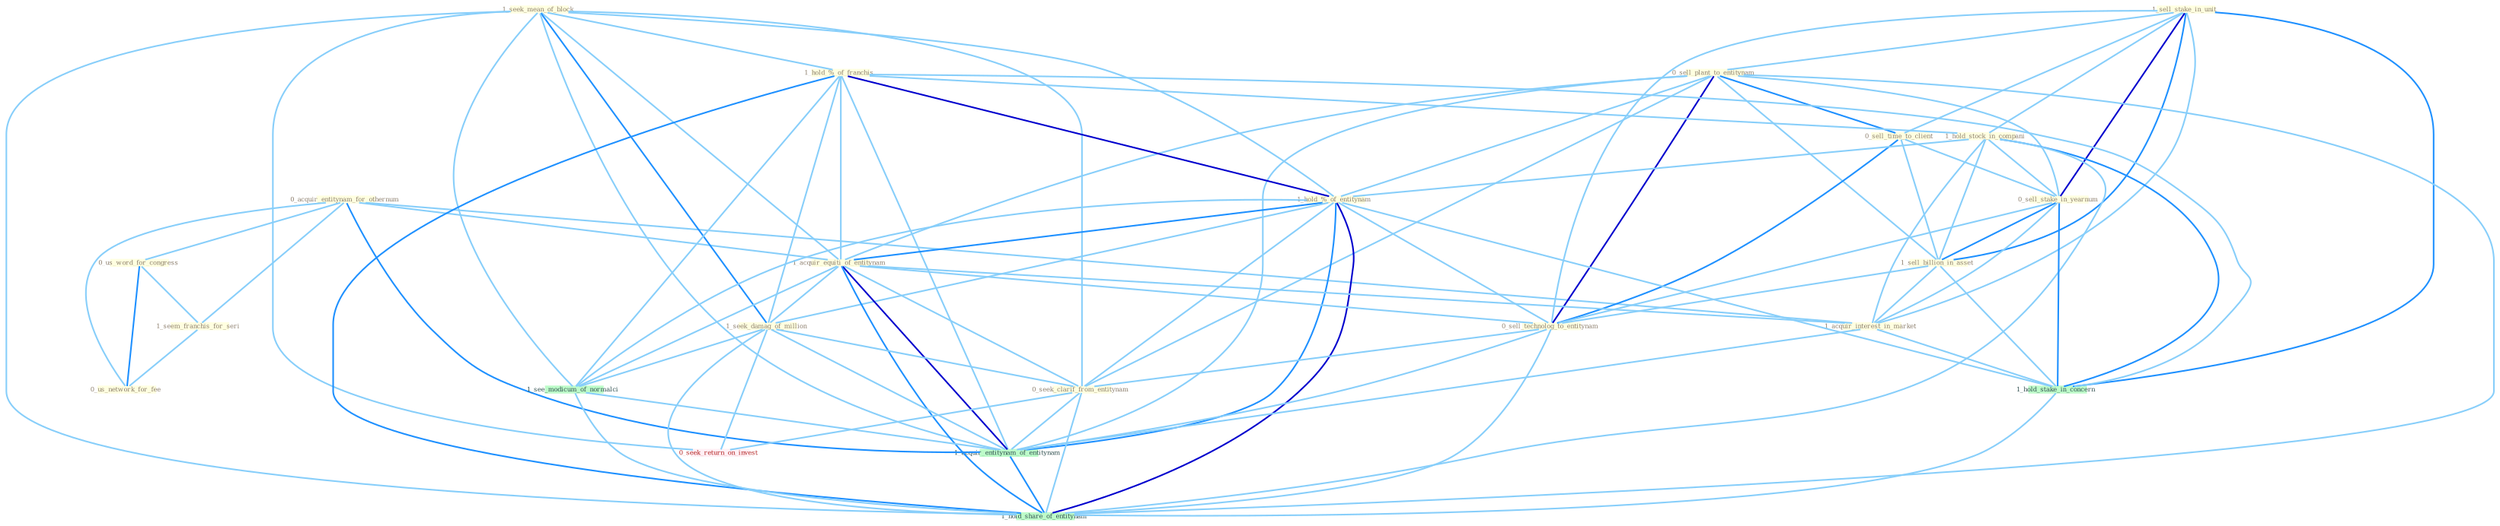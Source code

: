 Graph G{ 
    node
    [shape=polygon,style=filled,width=.5,height=.06,color="#BDFCC9",fixedsize=true,fontsize=4,
    fontcolor="#2f4f4f"];
    {node
    [color="#ffffe0", fontcolor="#8b7d6b"] "0_acquir_entitynam_for_othernum " "1_sell_stake_in_unit " "0_sell_plant_to_entitynam " "0_sell_time_to_client " "1_seek_mean_of_block " "0_us_word_for_congress " "1_hold_%_of_franchis " "1_hold_stock_in_compani " "0_sell_stake_in_yearnum " "1_hold_%_of_entitynam " "1_acquir_equiti_of_entitynam " "1_seem_franchis_for_seri " "0_us_network_for_fee " "1_seek_damag_of_million " "1_sell_billion_in_asset " "0_sell_technolog_to_entitynam " "0_seek_clarif_from_entitynam " "1_acquir_interest_in_market "}
{node [color="#fff0f5", fontcolor="#b22222"] "0_seek_return_on_invest "}
edge [color="#B0E2FF"];

	"0_acquir_entitynam_for_othernum " -- "0_us_word_for_congress " [w="1", color="#87cefa" ];
	"0_acquir_entitynam_for_othernum " -- "1_acquir_equiti_of_entitynam " [w="1", color="#87cefa" ];
	"0_acquir_entitynam_for_othernum " -- "1_seem_franchis_for_seri " [w="1", color="#87cefa" ];
	"0_acquir_entitynam_for_othernum " -- "0_us_network_for_fee " [w="1", color="#87cefa" ];
	"0_acquir_entitynam_for_othernum " -- "1_acquir_interest_in_market " [w="1", color="#87cefa" ];
	"0_acquir_entitynam_for_othernum " -- "1_acquir_entitynam_of_entitynam " [w="2", color="#1e90ff" , len=0.8];
	"1_sell_stake_in_unit " -- "0_sell_plant_to_entitynam " [w="1", color="#87cefa" ];
	"1_sell_stake_in_unit " -- "0_sell_time_to_client " [w="1", color="#87cefa" ];
	"1_sell_stake_in_unit " -- "1_hold_stock_in_compani " [w="1", color="#87cefa" ];
	"1_sell_stake_in_unit " -- "0_sell_stake_in_yearnum " [w="3", color="#0000cd" , len=0.6];
	"1_sell_stake_in_unit " -- "1_sell_billion_in_asset " [w="2", color="#1e90ff" , len=0.8];
	"1_sell_stake_in_unit " -- "0_sell_technolog_to_entitynam " [w="1", color="#87cefa" ];
	"1_sell_stake_in_unit " -- "1_acquir_interest_in_market " [w="1", color="#87cefa" ];
	"1_sell_stake_in_unit " -- "1_hold_stake_in_concern " [w="2", color="#1e90ff" , len=0.8];
	"0_sell_plant_to_entitynam " -- "0_sell_time_to_client " [w="2", color="#1e90ff" , len=0.8];
	"0_sell_plant_to_entitynam " -- "0_sell_stake_in_yearnum " [w="1", color="#87cefa" ];
	"0_sell_plant_to_entitynam " -- "1_hold_%_of_entitynam " [w="1", color="#87cefa" ];
	"0_sell_plant_to_entitynam " -- "1_acquir_equiti_of_entitynam " [w="1", color="#87cefa" ];
	"0_sell_plant_to_entitynam " -- "1_sell_billion_in_asset " [w="1", color="#87cefa" ];
	"0_sell_plant_to_entitynam " -- "0_sell_technolog_to_entitynam " [w="3", color="#0000cd" , len=0.6];
	"0_sell_plant_to_entitynam " -- "0_seek_clarif_from_entitynam " [w="1", color="#87cefa" ];
	"0_sell_plant_to_entitynam " -- "1_acquir_entitynam_of_entitynam " [w="1", color="#87cefa" ];
	"0_sell_plant_to_entitynam " -- "1_hold_share_of_entitynam " [w="1", color="#87cefa" ];
	"0_sell_time_to_client " -- "0_sell_stake_in_yearnum " [w="1", color="#87cefa" ];
	"0_sell_time_to_client " -- "1_sell_billion_in_asset " [w="1", color="#87cefa" ];
	"0_sell_time_to_client " -- "0_sell_technolog_to_entitynam " [w="2", color="#1e90ff" , len=0.8];
	"1_seek_mean_of_block " -- "1_hold_%_of_franchis " [w="1", color="#87cefa" ];
	"1_seek_mean_of_block " -- "1_hold_%_of_entitynam " [w="1", color="#87cefa" ];
	"1_seek_mean_of_block " -- "1_acquir_equiti_of_entitynam " [w="1", color="#87cefa" ];
	"1_seek_mean_of_block " -- "1_seek_damag_of_million " [w="2", color="#1e90ff" , len=0.8];
	"1_seek_mean_of_block " -- "0_seek_clarif_from_entitynam " [w="1", color="#87cefa" ];
	"1_seek_mean_of_block " -- "0_seek_return_on_invest " [w="1", color="#87cefa" ];
	"1_seek_mean_of_block " -- "1_see_modicum_of_normalci " [w="1", color="#87cefa" ];
	"1_seek_mean_of_block " -- "1_acquir_entitynam_of_entitynam " [w="1", color="#87cefa" ];
	"1_seek_mean_of_block " -- "1_hold_share_of_entitynam " [w="1", color="#87cefa" ];
	"0_us_word_for_congress " -- "1_seem_franchis_for_seri " [w="1", color="#87cefa" ];
	"0_us_word_for_congress " -- "0_us_network_for_fee " [w="2", color="#1e90ff" , len=0.8];
	"1_hold_%_of_franchis " -- "1_hold_stock_in_compani " [w="1", color="#87cefa" ];
	"1_hold_%_of_franchis " -- "1_hold_%_of_entitynam " [w="3", color="#0000cd" , len=0.6];
	"1_hold_%_of_franchis " -- "1_acquir_equiti_of_entitynam " [w="1", color="#87cefa" ];
	"1_hold_%_of_franchis " -- "1_seek_damag_of_million " [w="1", color="#87cefa" ];
	"1_hold_%_of_franchis " -- "1_hold_stake_in_concern " [w="1", color="#87cefa" ];
	"1_hold_%_of_franchis " -- "1_see_modicum_of_normalci " [w="1", color="#87cefa" ];
	"1_hold_%_of_franchis " -- "1_acquir_entitynam_of_entitynam " [w="1", color="#87cefa" ];
	"1_hold_%_of_franchis " -- "1_hold_share_of_entitynam " [w="2", color="#1e90ff" , len=0.8];
	"1_hold_stock_in_compani " -- "0_sell_stake_in_yearnum " [w="1", color="#87cefa" ];
	"1_hold_stock_in_compani " -- "1_hold_%_of_entitynam " [w="1", color="#87cefa" ];
	"1_hold_stock_in_compani " -- "1_sell_billion_in_asset " [w="1", color="#87cefa" ];
	"1_hold_stock_in_compani " -- "1_acquir_interest_in_market " [w="1", color="#87cefa" ];
	"1_hold_stock_in_compani " -- "1_hold_stake_in_concern " [w="2", color="#1e90ff" , len=0.8];
	"1_hold_stock_in_compani " -- "1_hold_share_of_entitynam " [w="1", color="#87cefa" ];
	"0_sell_stake_in_yearnum " -- "1_sell_billion_in_asset " [w="2", color="#1e90ff" , len=0.8];
	"0_sell_stake_in_yearnum " -- "0_sell_technolog_to_entitynam " [w="1", color="#87cefa" ];
	"0_sell_stake_in_yearnum " -- "1_acquir_interest_in_market " [w="1", color="#87cefa" ];
	"0_sell_stake_in_yearnum " -- "1_hold_stake_in_concern " [w="2", color="#1e90ff" , len=0.8];
	"1_hold_%_of_entitynam " -- "1_acquir_equiti_of_entitynam " [w="2", color="#1e90ff" , len=0.8];
	"1_hold_%_of_entitynam " -- "1_seek_damag_of_million " [w="1", color="#87cefa" ];
	"1_hold_%_of_entitynam " -- "0_sell_technolog_to_entitynam " [w="1", color="#87cefa" ];
	"1_hold_%_of_entitynam " -- "0_seek_clarif_from_entitynam " [w="1", color="#87cefa" ];
	"1_hold_%_of_entitynam " -- "1_hold_stake_in_concern " [w="1", color="#87cefa" ];
	"1_hold_%_of_entitynam " -- "1_see_modicum_of_normalci " [w="1", color="#87cefa" ];
	"1_hold_%_of_entitynam " -- "1_acquir_entitynam_of_entitynam " [w="2", color="#1e90ff" , len=0.8];
	"1_hold_%_of_entitynam " -- "1_hold_share_of_entitynam " [w="3", color="#0000cd" , len=0.6];
	"1_acquir_equiti_of_entitynam " -- "1_seek_damag_of_million " [w="1", color="#87cefa" ];
	"1_acquir_equiti_of_entitynam " -- "0_sell_technolog_to_entitynam " [w="1", color="#87cefa" ];
	"1_acquir_equiti_of_entitynam " -- "0_seek_clarif_from_entitynam " [w="1", color="#87cefa" ];
	"1_acquir_equiti_of_entitynam " -- "1_acquir_interest_in_market " [w="1", color="#87cefa" ];
	"1_acquir_equiti_of_entitynam " -- "1_see_modicum_of_normalci " [w="1", color="#87cefa" ];
	"1_acquir_equiti_of_entitynam " -- "1_acquir_entitynam_of_entitynam " [w="3", color="#0000cd" , len=0.6];
	"1_acquir_equiti_of_entitynam " -- "1_hold_share_of_entitynam " [w="2", color="#1e90ff" , len=0.8];
	"1_seem_franchis_for_seri " -- "0_us_network_for_fee " [w="1", color="#87cefa" ];
	"1_seek_damag_of_million " -- "0_seek_clarif_from_entitynam " [w="1", color="#87cefa" ];
	"1_seek_damag_of_million " -- "0_seek_return_on_invest " [w="1", color="#87cefa" ];
	"1_seek_damag_of_million " -- "1_see_modicum_of_normalci " [w="1", color="#87cefa" ];
	"1_seek_damag_of_million " -- "1_acquir_entitynam_of_entitynam " [w="1", color="#87cefa" ];
	"1_seek_damag_of_million " -- "1_hold_share_of_entitynam " [w="1", color="#87cefa" ];
	"1_sell_billion_in_asset " -- "0_sell_technolog_to_entitynam " [w="1", color="#87cefa" ];
	"1_sell_billion_in_asset " -- "1_acquir_interest_in_market " [w="1", color="#87cefa" ];
	"1_sell_billion_in_asset " -- "1_hold_stake_in_concern " [w="1", color="#87cefa" ];
	"0_sell_technolog_to_entitynam " -- "0_seek_clarif_from_entitynam " [w="1", color="#87cefa" ];
	"0_sell_technolog_to_entitynam " -- "1_acquir_entitynam_of_entitynam " [w="1", color="#87cefa" ];
	"0_sell_technolog_to_entitynam " -- "1_hold_share_of_entitynam " [w="1", color="#87cefa" ];
	"0_seek_clarif_from_entitynam " -- "0_seek_return_on_invest " [w="1", color="#87cefa" ];
	"0_seek_clarif_from_entitynam " -- "1_acquir_entitynam_of_entitynam " [w="1", color="#87cefa" ];
	"0_seek_clarif_from_entitynam " -- "1_hold_share_of_entitynam " [w="1", color="#87cefa" ];
	"1_acquir_interest_in_market " -- "1_hold_stake_in_concern " [w="1", color="#87cefa" ];
	"1_acquir_interest_in_market " -- "1_acquir_entitynam_of_entitynam " [w="1", color="#87cefa" ];
	"1_hold_stake_in_concern " -- "1_hold_share_of_entitynam " [w="1", color="#87cefa" ];
	"1_see_modicum_of_normalci " -- "1_acquir_entitynam_of_entitynam " [w="1", color="#87cefa" ];
	"1_see_modicum_of_normalci " -- "1_hold_share_of_entitynam " [w="1", color="#87cefa" ];
	"1_acquir_entitynam_of_entitynam " -- "1_hold_share_of_entitynam " [w="2", color="#1e90ff" , len=0.8];
}